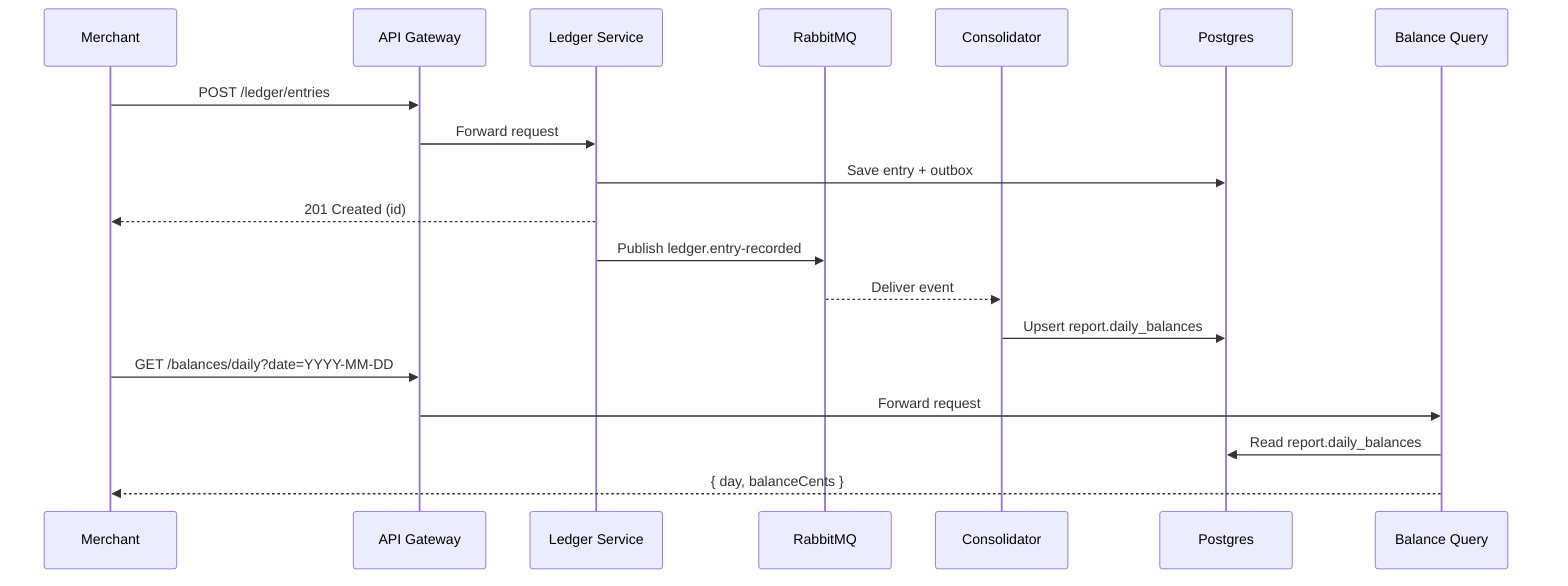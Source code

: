 %% Sequence: POST entry -> outbox -> broker -> consolidator -> query
sequenceDiagram
  participant M as Merchant
  participant G as API Gateway
  participant L as Ledger Service
  participant MQ as RabbitMQ
  participant C as Consolidator
  participant DB as Postgres
  participant Q as Balance Query

  M->>G: POST /ledger/entries
  G->>L: Forward request
  L->>DB: Save entry + outbox
  L-->>M: 201 Created (id)
  L->>MQ: Publish ledger.entry-recorded
  MQ-->>C: Deliver event
  C->>DB: Upsert report.daily_balances
  M->>G: GET /balances/daily?date=YYYY-MM-DD
  G->>Q: Forward request
  Q->>DB: Read report.daily_balances
  Q-->>M: { day, balanceCents }